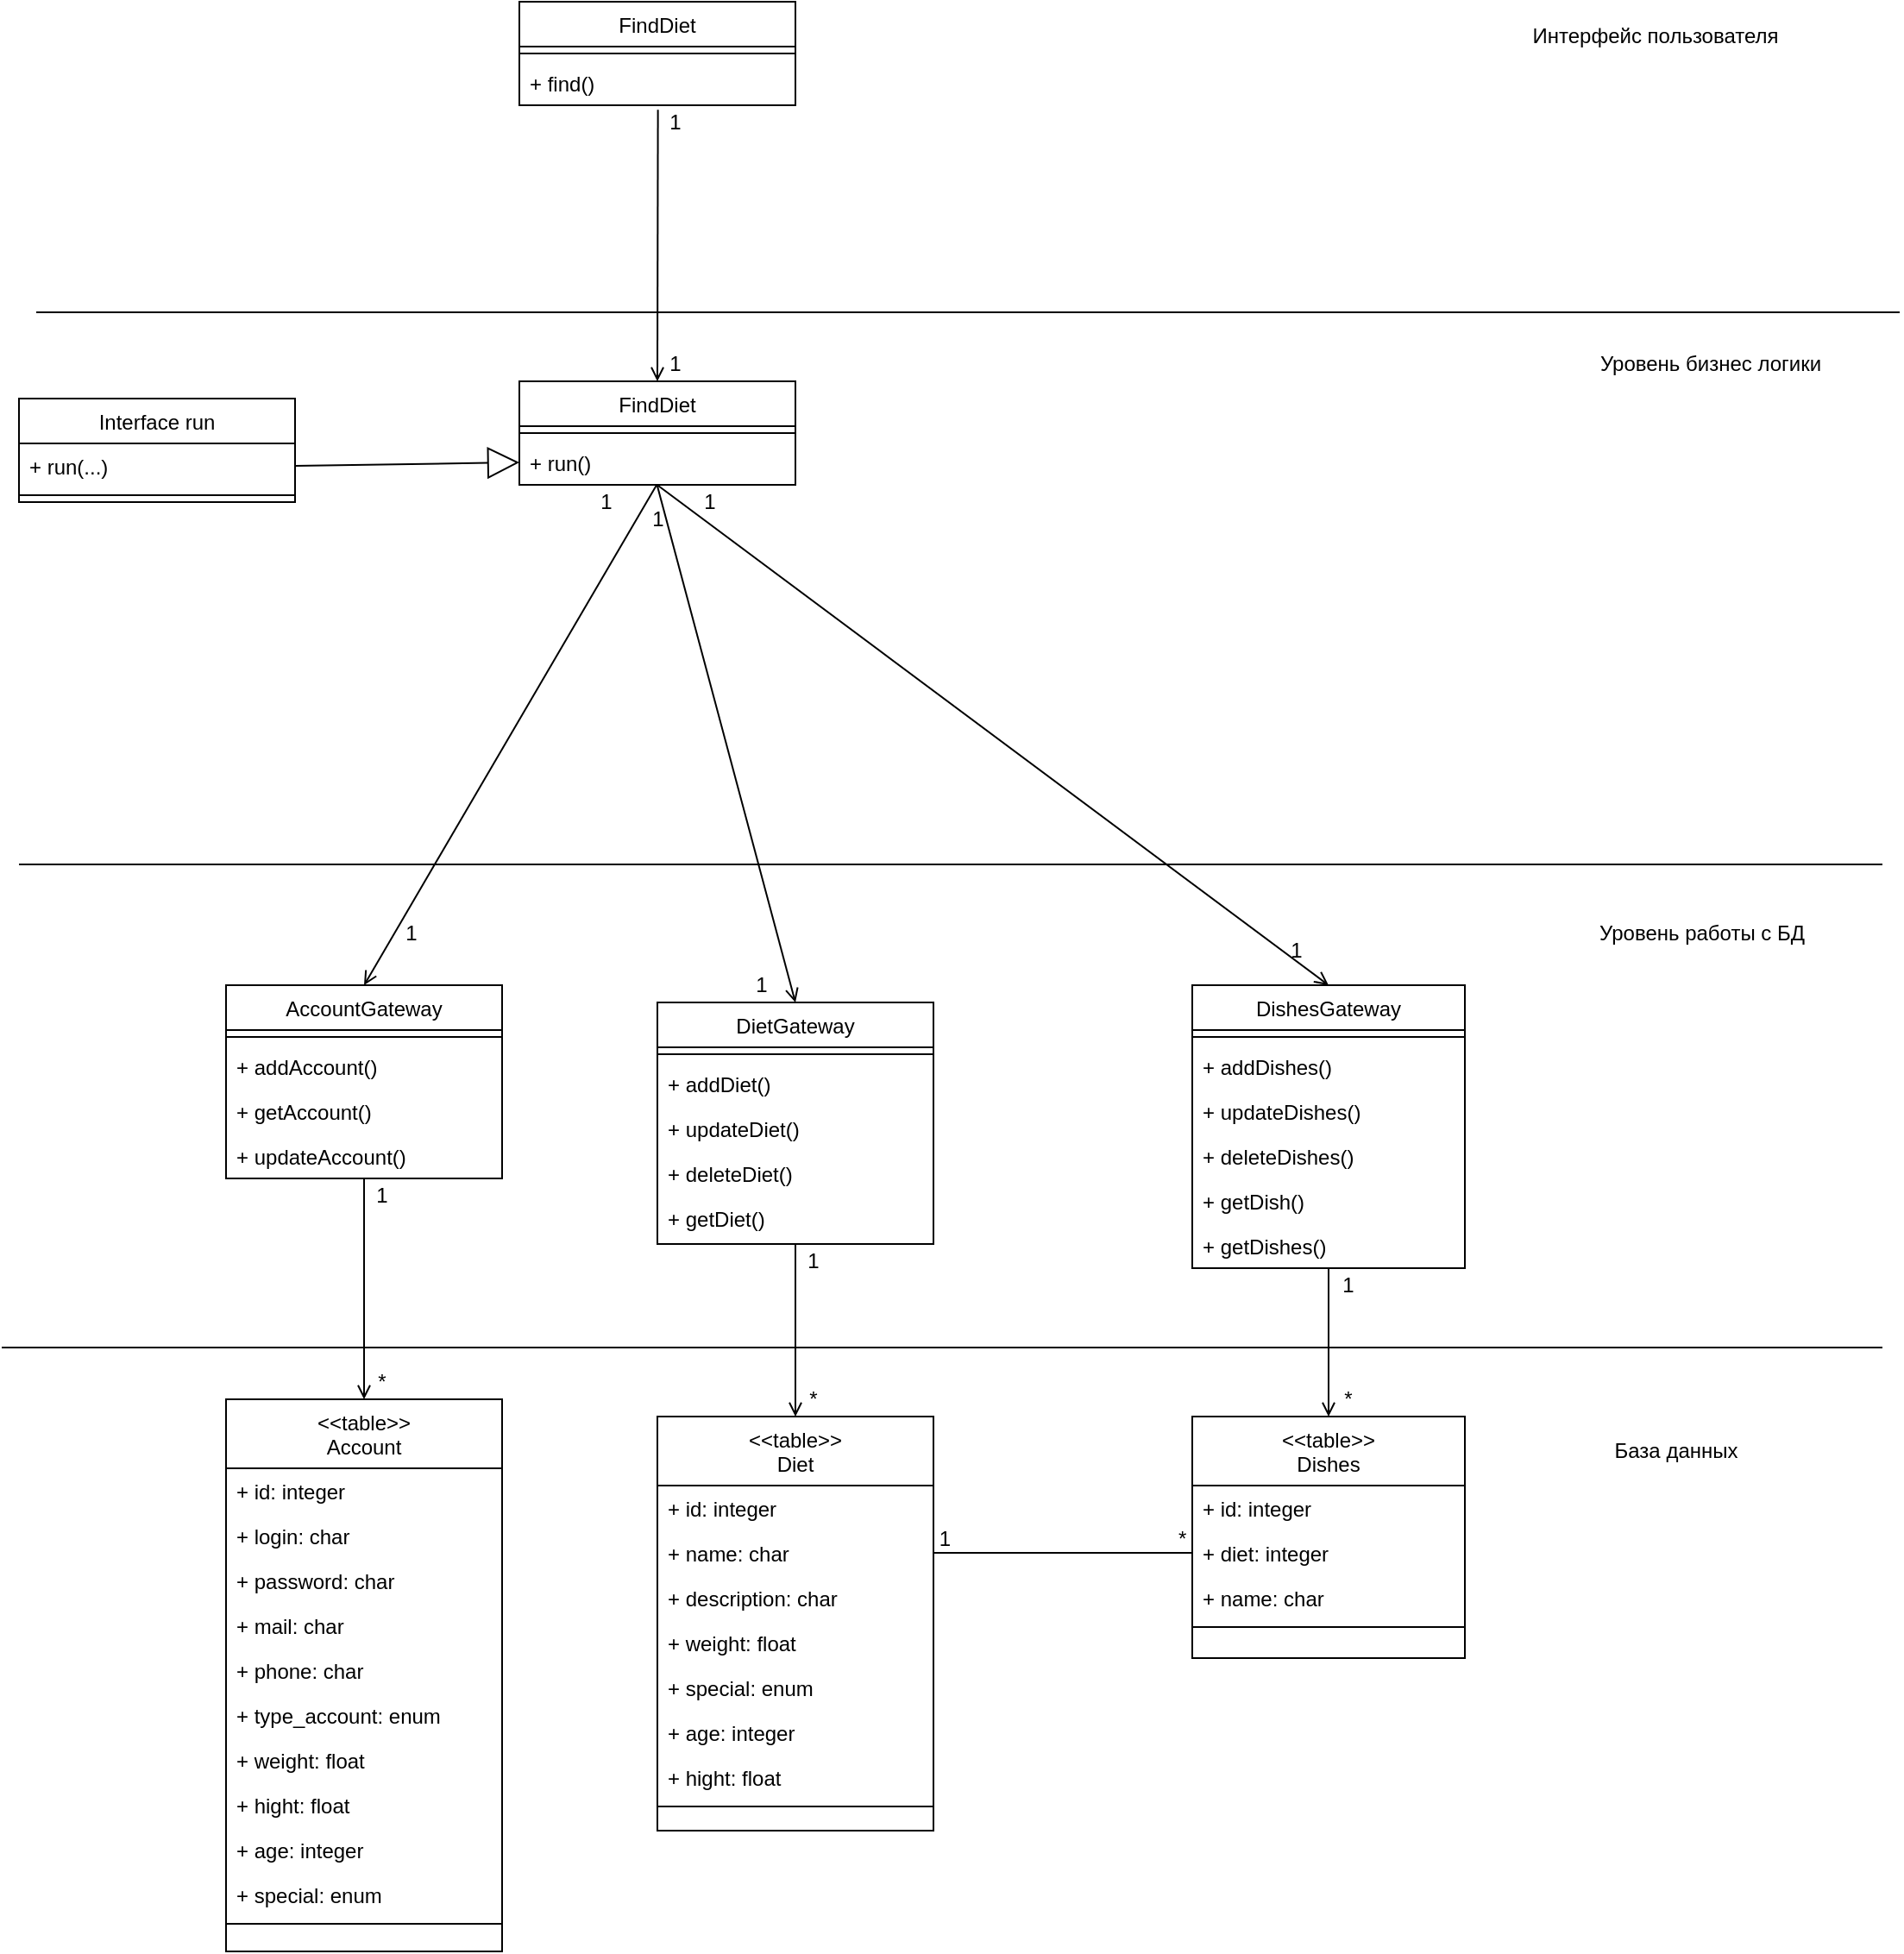 <mxfile version="18.0.6" type="device"><diagram id="C5RBs43oDa-KdzZeNtuy" name="Page-1"><mxGraphModel dx="1497" dy="2080" grid="1" gridSize="10" guides="1" tooltips="1" connect="1" arrows="1" fold="1" page="1" pageScale="1" pageWidth="827" pageHeight="1169" math="0" shadow="0"><root><mxCell id="WIyWlLk6GJQsqaUBKTNV-0"/><mxCell id="WIyWlLk6GJQsqaUBKTNV-1" parent="WIyWlLk6GJQsqaUBKTNV-0"/><mxCell id="l7vsS06HOKbOIKrzlxIh-391" value="DishesGateway" style="swimlane;fontStyle=0;align=center;verticalAlign=top;childLayout=stackLayout;horizontal=1;startSize=26;horizontalStack=0;resizeParent=1;resizeLast=0;collapsible=1;marginBottom=0;rounded=0;shadow=0;strokeWidth=1;" vertex="1" parent="WIyWlLk6GJQsqaUBKTNV-1"><mxGeometry x="1040" y="160" width="158" height="164" as="geometry"><mxRectangle x="130" y="380" width="160" height="26" as="alternateBounds"/></mxGeometry></mxCell><mxCell id="l7vsS06HOKbOIKrzlxIh-392" value="" style="line;html=1;strokeWidth=1;align=left;verticalAlign=middle;spacingTop=-1;spacingLeft=3;spacingRight=3;rotatable=0;labelPosition=right;points=[];portConstraint=eastwest;" vertex="1" parent="l7vsS06HOKbOIKrzlxIh-391"><mxGeometry y="26" width="158" height="8" as="geometry"/></mxCell><mxCell id="l7vsS06HOKbOIKrzlxIh-393" value="+ addDishes()" style="text;align=left;verticalAlign=top;spacingLeft=4;spacingRight=4;overflow=hidden;rotatable=0;points=[[0,0.5],[1,0.5]];portConstraint=eastwest;fontStyle=0" vertex="1" parent="l7vsS06HOKbOIKrzlxIh-391"><mxGeometry y="34" width="158" height="26" as="geometry"/></mxCell><mxCell id="l7vsS06HOKbOIKrzlxIh-394" value="+ updateDishes()" style="text;align=left;verticalAlign=top;spacingLeft=4;spacingRight=4;overflow=hidden;rotatable=0;points=[[0,0.5],[1,0.5]];portConstraint=eastwest;" vertex="1" parent="l7vsS06HOKbOIKrzlxIh-391"><mxGeometry y="60" width="158" height="26" as="geometry"/></mxCell><mxCell id="l7vsS06HOKbOIKrzlxIh-395" value="+ deleteDishes()" style="text;align=left;verticalAlign=top;spacingLeft=4;spacingRight=4;overflow=hidden;rotatable=0;points=[[0,0.5],[1,0.5]];portConstraint=eastwest;" vertex="1" parent="l7vsS06HOKbOIKrzlxIh-391"><mxGeometry y="86" width="158" height="26" as="geometry"/></mxCell><mxCell id="l7vsS06HOKbOIKrzlxIh-396" value="+ getDish()" style="text;align=left;verticalAlign=top;spacingLeft=4;spacingRight=4;overflow=hidden;rotatable=0;points=[[0,0.5],[1,0.5]];portConstraint=eastwest;" vertex="1" parent="l7vsS06HOKbOIKrzlxIh-391"><mxGeometry y="112" width="158" height="26" as="geometry"/></mxCell><mxCell id="l7vsS06HOKbOIKrzlxIh-397" value="+ getDishes()" style="text;align=left;verticalAlign=top;spacingLeft=4;spacingRight=4;overflow=hidden;rotatable=0;points=[[0,0.5],[1,0.5]];portConstraint=eastwest;" vertex="1" parent="l7vsS06HOKbOIKrzlxIh-391"><mxGeometry y="138" width="158" height="26" as="geometry"/></mxCell><mxCell id="l7vsS06HOKbOIKrzlxIh-398" value="DietGateway" style="swimlane;fontStyle=0;align=center;verticalAlign=top;childLayout=stackLayout;horizontal=1;startSize=26;horizontalStack=0;resizeParent=1;resizeLast=0;collapsible=1;marginBottom=0;rounded=0;shadow=0;strokeWidth=1;" vertex="1" parent="WIyWlLk6GJQsqaUBKTNV-1"><mxGeometry x="730" y="170" width="160" height="140" as="geometry"><mxRectangle x="130" y="380" width="160" height="26" as="alternateBounds"/></mxGeometry></mxCell><mxCell id="l7vsS06HOKbOIKrzlxIh-399" value="" style="line;html=1;strokeWidth=1;align=left;verticalAlign=middle;spacingTop=-1;spacingLeft=3;spacingRight=3;rotatable=0;labelPosition=right;points=[];portConstraint=eastwest;" vertex="1" parent="l7vsS06HOKbOIKrzlxIh-398"><mxGeometry y="26" width="160" height="8" as="geometry"/></mxCell><mxCell id="l7vsS06HOKbOIKrzlxIh-400" value="+ addDiet()" style="text;align=left;verticalAlign=top;spacingLeft=4;spacingRight=4;overflow=hidden;rotatable=0;points=[[0,0.5],[1,0.5]];portConstraint=eastwest;fontStyle=0" vertex="1" parent="l7vsS06HOKbOIKrzlxIh-398"><mxGeometry y="34" width="160" height="26" as="geometry"/></mxCell><mxCell id="l7vsS06HOKbOIKrzlxIh-401" value="+ updateDiet()" style="text;align=left;verticalAlign=top;spacingLeft=4;spacingRight=4;overflow=hidden;rotatable=0;points=[[0,0.5],[1,0.5]];portConstraint=eastwest;" vertex="1" parent="l7vsS06HOKbOIKrzlxIh-398"><mxGeometry y="60" width="160" height="26" as="geometry"/></mxCell><mxCell id="l7vsS06HOKbOIKrzlxIh-402" value="+ deleteDiet()" style="text;align=left;verticalAlign=top;spacingLeft=4;spacingRight=4;overflow=hidden;rotatable=0;points=[[0,0.5],[1,0.5]];portConstraint=eastwest;" vertex="1" parent="l7vsS06HOKbOIKrzlxIh-398"><mxGeometry y="86" width="160" height="26" as="geometry"/></mxCell><mxCell id="l7vsS06HOKbOIKrzlxIh-403" value="+ getDiet()" style="text;align=left;verticalAlign=top;spacingLeft=4;spacingRight=4;overflow=hidden;rotatable=0;points=[[0,0.5],[1,0.5]];portConstraint=eastwest;" vertex="1" parent="l7vsS06HOKbOIKrzlxIh-398"><mxGeometry y="112" width="160" height="26" as="geometry"/></mxCell><mxCell id="l7vsS06HOKbOIKrzlxIh-404" value="AccountGateway" style="swimlane;fontStyle=0;align=center;verticalAlign=top;childLayout=stackLayout;horizontal=1;startSize=26;horizontalStack=0;resizeParent=1;resizeLast=0;collapsible=1;marginBottom=0;rounded=0;shadow=0;strokeWidth=1;" vertex="1" parent="WIyWlLk6GJQsqaUBKTNV-1"><mxGeometry x="480" y="160" width="160" height="112" as="geometry"><mxRectangle x="130" y="380" width="160" height="26" as="alternateBounds"/></mxGeometry></mxCell><mxCell id="l7vsS06HOKbOIKrzlxIh-405" value="" style="line;html=1;strokeWidth=1;align=left;verticalAlign=middle;spacingTop=-1;spacingLeft=3;spacingRight=3;rotatable=0;labelPosition=right;points=[];portConstraint=eastwest;" vertex="1" parent="l7vsS06HOKbOIKrzlxIh-404"><mxGeometry y="26" width="160" height="8" as="geometry"/></mxCell><mxCell id="l7vsS06HOKbOIKrzlxIh-406" value="+ addAccount()" style="text;align=left;verticalAlign=top;spacingLeft=4;spacingRight=4;overflow=hidden;rotatable=0;points=[[0,0.5],[1,0.5]];portConstraint=eastwest;fontStyle=0" vertex="1" parent="l7vsS06HOKbOIKrzlxIh-404"><mxGeometry y="34" width="160" height="26" as="geometry"/></mxCell><mxCell id="l7vsS06HOKbOIKrzlxIh-407" value="+ getAccount()" style="text;align=left;verticalAlign=top;spacingLeft=4;spacingRight=4;overflow=hidden;rotatable=0;points=[[0,0.5],[1,0.5]];portConstraint=eastwest;" vertex="1" parent="l7vsS06HOKbOIKrzlxIh-404"><mxGeometry y="60" width="160" height="26" as="geometry"/></mxCell><mxCell id="l7vsS06HOKbOIKrzlxIh-408" value="+ updateAccount()" style="text;align=left;verticalAlign=top;spacingLeft=4;spacingRight=4;overflow=hidden;rotatable=0;points=[[0,0.5],[1,0.5]];portConstraint=eastwest;" vertex="1" parent="l7vsS06HOKbOIKrzlxIh-404"><mxGeometry y="86" width="160" height="26" as="geometry"/></mxCell><mxCell id="l7vsS06HOKbOIKrzlxIh-409" value="&lt;&lt;table&gt;&gt;&#10;Dishes" style="swimlane;fontStyle=0;align=center;verticalAlign=top;childLayout=stackLayout;horizontal=1;startSize=40;horizontalStack=0;resizeParent=1;resizeLast=0;collapsible=1;marginBottom=0;rounded=0;shadow=0;strokeWidth=1;" vertex="1" parent="WIyWlLk6GJQsqaUBKTNV-1"><mxGeometry x="1040" y="410" width="158" height="140" as="geometry"><mxRectangle x="130" y="380" width="160" height="26" as="alternateBounds"/></mxGeometry></mxCell><mxCell id="l7vsS06HOKbOIKrzlxIh-410" value="+ id: integer" style="text;align=left;verticalAlign=top;spacingLeft=4;spacingRight=4;overflow=hidden;rotatable=0;points=[[0,0.5],[1,0.5]];portConstraint=eastwest;" vertex="1" parent="l7vsS06HOKbOIKrzlxIh-409"><mxGeometry y="40" width="158" height="26" as="geometry"/></mxCell><mxCell id="l7vsS06HOKbOIKrzlxIh-411" value="+ diet: integer" style="text;align=left;verticalAlign=top;spacingLeft=4;spacingRight=4;overflow=hidden;rotatable=0;points=[[0,0.5],[1,0.5]];portConstraint=eastwest;" vertex="1" parent="l7vsS06HOKbOIKrzlxIh-409"><mxGeometry y="66" width="158" height="26" as="geometry"/></mxCell><mxCell id="l7vsS06HOKbOIKrzlxIh-412" value="+ name: char" style="text;align=left;verticalAlign=top;spacingLeft=4;spacingRight=4;overflow=hidden;rotatable=0;points=[[0,0.5],[1,0.5]];portConstraint=eastwest;" vertex="1" parent="l7vsS06HOKbOIKrzlxIh-409"><mxGeometry y="92" width="158" height="26" as="geometry"/></mxCell><mxCell id="l7vsS06HOKbOIKrzlxIh-413" value="" style="line;html=1;strokeWidth=1;align=left;verticalAlign=middle;spacingTop=-1;spacingLeft=3;spacingRight=3;rotatable=0;labelPosition=right;points=[];portConstraint=eastwest;" vertex="1" parent="l7vsS06HOKbOIKrzlxIh-409"><mxGeometry y="118" width="158" height="8" as="geometry"/></mxCell><mxCell id="l7vsS06HOKbOIKrzlxIh-414" value="&lt;&lt;table&gt;&gt;&#10;Diet" style="swimlane;fontStyle=0;align=center;verticalAlign=top;childLayout=stackLayout;horizontal=1;startSize=40;horizontalStack=0;resizeParent=1;resizeLast=0;collapsible=1;marginBottom=0;rounded=0;shadow=0;strokeWidth=1;" vertex="1" parent="WIyWlLk6GJQsqaUBKTNV-1"><mxGeometry x="730" y="410" width="160" height="240" as="geometry"><mxRectangle x="130" y="380" width="160" height="26" as="alternateBounds"/></mxGeometry></mxCell><mxCell id="l7vsS06HOKbOIKrzlxIh-415" value="+ id: integer" style="text;align=left;verticalAlign=top;spacingLeft=4;spacingRight=4;overflow=hidden;rotatable=0;points=[[0,0.5],[1,0.5]];portConstraint=eastwest;" vertex="1" parent="l7vsS06HOKbOIKrzlxIh-414"><mxGeometry y="40" width="160" height="26" as="geometry"/></mxCell><mxCell id="l7vsS06HOKbOIKrzlxIh-416" value="+ name: char" style="text;align=left;verticalAlign=top;spacingLeft=4;spacingRight=4;overflow=hidden;rotatable=0;points=[[0,0.5],[1,0.5]];portConstraint=eastwest;" vertex="1" parent="l7vsS06HOKbOIKrzlxIh-414"><mxGeometry y="66" width="160" height="26" as="geometry"/></mxCell><mxCell id="l7vsS06HOKbOIKrzlxIh-417" value="+ description: char" style="text;align=left;verticalAlign=top;spacingLeft=4;spacingRight=4;overflow=hidden;rotatable=0;points=[[0,0.5],[1,0.5]];portConstraint=eastwest;" vertex="1" parent="l7vsS06HOKbOIKrzlxIh-414"><mxGeometry y="92" width="160" height="26" as="geometry"/></mxCell><mxCell id="l7vsS06HOKbOIKrzlxIh-418" value="+ weight: float" style="text;align=left;verticalAlign=top;spacingLeft=4;spacingRight=4;overflow=hidden;rotatable=0;points=[[0,0.5],[1,0.5]];portConstraint=eastwest;" vertex="1" parent="l7vsS06HOKbOIKrzlxIh-414"><mxGeometry y="118" width="160" height="26" as="geometry"/></mxCell><mxCell id="l7vsS06HOKbOIKrzlxIh-419" value="+ special: enum" style="text;align=left;verticalAlign=top;spacingLeft=4;spacingRight=4;overflow=hidden;rotatable=0;points=[[0,0.5],[1,0.5]];portConstraint=eastwest;" vertex="1" parent="l7vsS06HOKbOIKrzlxIh-414"><mxGeometry y="144" width="160" height="26" as="geometry"/></mxCell><mxCell id="l7vsS06HOKbOIKrzlxIh-420" value="+ age: integer" style="text;align=left;verticalAlign=top;spacingLeft=4;spacingRight=4;overflow=hidden;rotatable=0;points=[[0,0.5],[1,0.5]];portConstraint=eastwest;" vertex="1" parent="l7vsS06HOKbOIKrzlxIh-414"><mxGeometry y="170" width="160" height="26" as="geometry"/></mxCell><mxCell id="l7vsS06HOKbOIKrzlxIh-421" value="+ hight: float" style="text;align=left;verticalAlign=top;spacingLeft=4;spacingRight=4;overflow=hidden;rotatable=0;points=[[0,0.5],[1,0.5]];portConstraint=eastwest;" vertex="1" parent="l7vsS06HOKbOIKrzlxIh-414"><mxGeometry y="196" width="160" height="26" as="geometry"/></mxCell><mxCell id="l7vsS06HOKbOIKrzlxIh-422" value="" style="line;html=1;strokeWidth=1;align=left;verticalAlign=middle;spacingTop=-1;spacingLeft=3;spacingRight=3;rotatable=0;labelPosition=right;points=[];portConstraint=eastwest;" vertex="1" parent="l7vsS06HOKbOIKrzlxIh-414"><mxGeometry y="222" width="160" height="8" as="geometry"/></mxCell><mxCell id="l7vsS06HOKbOIKrzlxIh-423" value="&lt;&lt;table&gt;&gt;&#10;Account" style="swimlane;fontStyle=0;align=center;verticalAlign=top;childLayout=stackLayout;horizontal=1;startSize=40;horizontalStack=0;resizeParent=1;resizeLast=0;collapsible=1;marginBottom=0;rounded=0;shadow=0;strokeWidth=1;" vertex="1" parent="WIyWlLk6GJQsqaUBKTNV-1"><mxGeometry x="480" y="400" width="160" height="320" as="geometry"><mxRectangle x="130" y="380" width="160" height="26" as="alternateBounds"/></mxGeometry></mxCell><mxCell id="l7vsS06HOKbOIKrzlxIh-424" value="+ id: integer" style="text;align=left;verticalAlign=top;spacingLeft=4;spacingRight=4;overflow=hidden;rotatable=0;points=[[0,0.5],[1,0.5]];portConstraint=eastwest;" vertex="1" parent="l7vsS06HOKbOIKrzlxIh-423"><mxGeometry y="40" width="160" height="26" as="geometry"/></mxCell><mxCell id="l7vsS06HOKbOIKrzlxIh-425" value="+ login: char" style="text;align=left;verticalAlign=top;spacingLeft=4;spacingRight=4;overflow=hidden;rotatable=0;points=[[0,0.5],[1,0.5]];portConstraint=eastwest;" vertex="1" parent="l7vsS06HOKbOIKrzlxIh-423"><mxGeometry y="66" width="160" height="26" as="geometry"/></mxCell><mxCell id="l7vsS06HOKbOIKrzlxIh-426" value="+ password: char" style="text;align=left;verticalAlign=top;spacingLeft=4;spacingRight=4;overflow=hidden;rotatable=0;points=[[0,0.5],[1,0.5]];portConstraint=eastwest;" vertex="1" parent="l7vsS06HOKbOIKrzlxIh-423"><mxGeometry y="92" width="160" height="26" as="geometry"/></mxCell><mxCell id="l7vsS06HOKbOIKrzlxIh-427" value="+ mail: char" style="text;align=left;verticalAlign=top;spacingLeft=4;spacingRight=4;overflow=hidden;rotatable=0;points=[[0,0.5],[1,0.5]];portConstraint=eastwest;" vertex="1" parent="l7vsS06HOKbOIKrzlxIh-423"><mxGeometry y="118" width="160" height="26" as="geometry"/></mxCell><mxCell id="l7vsS06HOKbOIKrzlxIh-428" value="+ phone: char" style="text;align=left;verticalAlign=top;spacingLeft=4;spacingRight=4;overflow=hidden;rotatable=0;points=[[0,0.5],[1,0.5]];portConstraint=eastwest;" vertex="1" parent="l7vsS06HOKbOIKrzlxIh-423"><mxGeometry y="144" width="160" height="26" as="geometry"/></mxCell><mxCell id="l7vsS06HOKbOIKrzlxIh-429" value="+ type_account: enum" style="text;align=left;verticalAlign=top;spacingLeft=4;spacingRight=4;overflow=hidden;rotatable=0;points=[[0,0.5],[1,0.5]];portConstraint=eastwest;" vertex="1" parent="l7vsS06HOKbOIKrzlxIh-423"><mxGeometry y="170" width="160" height="26" as="geometry"/></mxCell><mxCell id="l7vsS06HOKbOIKrzlxIh-430" value="+ weight: float" style="text;align=left;verticalAlign=top;spacingLeft=4;spacingRight=4;overflow=hidden;rotatable=0;points=[[0,0.5],[1,0.5]];portConstraint=eastwest;" vertex="1" parent="l7vsS06HOKbOIKrzlxIh-423"><mxGeometry y="196" width="160" height="26" as="geometry"/></mxCell><mxCell id="l7vsS06HOKbOIKrzlxIh-431" value="+ hight: float" style="text;align=left;verticalAlign=top;spacingLeft=4;spacingRight=4;overflow=hidden;rotatable=0;points=[[0,0.5],[1,0.5]];portConstraint=eastwest;" vertex="1" parent="l7vsS06HOKbOIKrzlxIh-423"><mxGeometry y="222" width="160" height="26" as="geometry"/></mxCell><mxCell id="l7vsS06HOKbOIKrzlxIh-432" value="+ age: integer" style="text;align=left;verticalAlign=top;spacingLeft=4;spacingRight=4;overflow=hidden;rotatable=0;points=[[0,0.5],[1,0.5]];portConstraint=eastwest;" vertex="1" parent="l7vsS06HOKbOIKrzlxIh-423"><mxGeometry y="248" width="160" height="26" as="geometry"/></mxCell><mxCell id="l7vsS06HOKbOIKrzlxIh-433" value="+ special: enum" style="text;align=left;verticalAlign=top;spacingLeft=4;spacingRight=4;overflow=hidden;rotatable=0;points=[[0,0.5],[1,0.5]];portConstraint=eastwest;" vertex="1" parent="l7vsS06HOKbOIKrzlxIh-423"><mxGeometry y="274" width="160" height="26" as="geometry"/></mxCell><mxCell id="l7vsS06HOKbOIKrzlxIh-434" value="" style="line;html=1;strokeWidth=1;align=left;verticalAlign=middle;spacingTop=-1;spacingLeft=3;spacingRight=3;rotatable=0;labelPosition=right;points=[];portConstraint=eastwest;" vertex="1" parent="l7vsS06HOKbOIKrzlxIh-423"><mxGeometry y="300" width="160" height="8" as="geometry"/></mxCell><mxCell id="l7vsS06HOKbOIKrzlxIh-501" value="FindDiet" style="swimlane;fontStyle=0;align=center;verticalAlign=top;childLayout=stackLayout;horizontal=1;startSize=26;horizontalStack=0;resizeParent=1;resizeLast=0;collapsible=1;marginBottom=0;rounded=0;shadow=0;strokeWidth=1;" vertex="1" parent="WIyWlLk6GJQsqaUBKTNV-1"><mxGeometry x="650" y="-410" width="160" height="60" as="geometry"><mxRectangle x="130" y="380" width="160" height="26" as="alternateBounds"/></mxGeometry></mxCell><mxCell id="l7vsS06HOKbOIKrzlxIh-508" value="" style="line;html=1;strokeWidth=1;align=left;verticalAlign=middle;spacingTop=-1;spacingLeft=3;spacingRight=3;rotatable=0;labelPosition=right;points=[];portConstraint=eastwest;" vertex="1" parent="l7vsS06HOKbOIKrzlxIh-501"><mxGeometry y="26" width="160" height="8" as="geometry"/></mxCell><mxCell id="l7vsS06HOKbOIKrzlxIh-509" value="+ find()" style="text;align=left;verticalAlign=top;spacingLeft=4;spacingRight=4;overflow=hidden;rotatable=0;points=[[0,0.5],[1,0.5]];portConstraint=eastwest;" vertex="1" parent="l7vsS06HOKbOIKrzlxIh-501"><mxGeometry y="34" width="160" height="26" as="geometry"/></mxCell><mxCell id="l7vsS06HOKbOIKrzlxIh-515" value="Interface run" style="swimlane;fontStyle=0;align=center;verticalAlign=top;childLayout=stackLayout;horizontal=1;startSize=26;horizontalStack=0;resizeParent=1;resizeLast=0;collapsible=1;marginBottom=0;rounded=0;shadow=0;strokeWidth=1;" vertex="1" parent="WIyWlLk6GJQsqaUBKTNV-1"><mxGeometry x="360" y="-180" width="160" height="60" as="geometry"><mxRectangle x="130" y="380" width="160" height="26" as="alternateBounds"/></mxGeometry></mxCell><mxCell id="l7vsS06HOKbOIKrzlxIh-516" value="+ run(...)" style="text;align=left;verticalAlign=top;spacingLeft=4;spacingRight=4;overflow=hidden;rotatable=0;points=[[0,0.5],[1,0.5]];portConstraint=eastwest;fontStyle=0" vertex="1" parent="l7vsS06HOKbOIKrzlxIh-515"><mxGeometry y="26" width="160" height="26" as="geometry"/></mxCell><mxCell id="l7vsS06HOKbOIKrzlxIh-517" value="" style="line;html=1;strokeWidth=1;align=left;verticalAlign=middle;spacingTop=-1;spacingLeft=3;spacingRight=3;rotatable=0;labelPosition=right;points=[];portConstraint=eastwest;" vertex="1" parent="l7vsS06HOKbOIKrzlxIh-515"><mxGeometry y="52" width="160" height="8" as="geometry"/></mxCell><mxCell id="l7vsS06HOKbOIKrzlxIh-527" value="" style="endArrow=open;html=1;rounded=0;align=center;verticalAlign=top;endFill=0;labelBackgroundColor=none;endSize=6;exitX=0.5;exitY=1;exitDx=0;exitDy=0;" edge="1" parent="WIyWlLk6GJQsqaUBKTNV-1" source="l7vsS06HOKbOIKrzlxIh-391" target="l7vsS06HOKbOIKrzlxIh-409"><mxGeometry relative="1" as="geometry"><mxPoint x="2302" y="349" as="targetPoint"/><mxPoint x="2262" y="349" as="sourcePoint"/></mxGeometry></mxCell><mxCell id="l7vsS06HOKbOIKrzlxIh-528" value="" style="endArrow=open;html=1;rounded=0;align=center;verticalAlign=top;endFill=0;labelBackgroundColor=none;endSize=6;exitX=0.5;exitY=1;exitDx=0;exitDy=0;" edge="1" parent="WIyWlLk6GJQsqaUBKTNV-1" source="l7vsS06HOKbOIKrzlxIh-398" target="l7vsS06HOKbOIKrzlxIh-414"><mxGeometry relative="1" as="geometry"><mxPoint x="430" y="359" as="targetPoint"/><mxPoint x="390" y="359" as="sourcePoint"/></mxGeometry></mxCell><mxCell id="l7vsS06HOKbOIKrzlxIh-529" value="" style="endArrow=open;html=1;rounded=0;align=center;verticalAlign=top;endFill=0;labelBackgroundColor=none;endSize=6;exitX=0.5;exitY=1;exitDx=0;exitDy=0;entryX=0.5;entryY=0;entryDx=0;entryDy=0;" edge="1" parent="WIyWlLk6GJQsqaUBKTNV-1" source="l7vsS06HOKbOIKrzlxIh-404" target="l7vsS06HOKbOIKrzlxIh-423"><mxGeometry relative="1" as="geometry"><mxPoint x="-50" y="359" as="targetPoint"/><mxPoint x="-90" y="359" as="sourcePoint"/></mxGeometry></mxCell><mxCell id="l7vsS06HOKbOIKrzlxIh-538" value="" style="endArrow=none;html=1;rounded=0;align=center;verticalAlign=top;endFill=0;labelBackgroundColor=none;entryX=1;entryY=0.5;entryDx=0;entryDy=0;" edge="1" parent="WIyWlLk6GJQsqaUBKTNV-1" target="l7vsS06HOKbOIKrzlxIh-416"><mxGeometry relative="1" as="geometry"><mxPoint x="1040" y="489" as="sourcePoint"/><mxPoint x="709" y="975" as="targetPoint"/></mxGeometry></mxCell><mxCell id="l7vsS06HOKbOIKrzlxIh-539" value="*" style="resizable=0;html=1;align=left;verticalAlign=bottom;labelBackgroundColor=none;" connectable="0" vertex="1" parent="l7vsS06HOKbOIKrzlxIh-538"><mxGeometry x="-1" relative="1" as="geometry"><mxPoint x="-10" as="offset"/></mxGeometry></mxCell><mxCell id="l7vsS06HOKbOIKrzlxIh-540" value="1" style="resizable=0;html=1;align=right;verticalAlign=bottom;labelBackgroundColor=none;" connectable="0" vertex="1" parent="l7vsS06HOKbOIKrzlxIh-538"><mxGeometry x="1" relative="1" as="geometry"><mxPoint x="10" as="offset"/></mxGeometry></mxCell><mxCell id="l7vsS06HOKbOIKrzlxIh-541" value="1" style="text;html=1;align=center;verticalAlign=middle;resizable=0;points=[];autosize=1;strokeColor=none;fillColor=none;" vertex="1" parent="WIyWlLk6GJQsqaUBKTNV-1"><mxGeometry x="1120" y="324" width="20" height="20" as="geometry"/></mxCell><mxCell id="l7vsS06HOKbOIKrzlxIh-542" value="1" style="text;html=1;align=center;verticalAlign=middle;resizable=0;points=[];autosize=1;strokeColor=none;fillColor=none;" vertex="1" parent="WIyWlLk6GJQsqaUBKTNV-1"><mxGeometry x="560" y="272" width="20" height="20" as="geometry"/></mxCell><mxCell id="l7vsS06HOKbOIKrzlxIh-543" value="1" style="text;html=1;align=center;verticalAlign=middle;resizable=0;points=[];autosize=1;strokeColor=none;fillColor=none;" vertex="1" parent="WIyWlLk6GJQsqaUBKTNV-1"><mxGeometry x="810" y="310" width="20" height="20" as="geometry"/></mxCell><mxCell id="l7vsS06HOKbOIKrzlxIh-545" value="*" style="text;html=1;align=center;verticalAlign=middle;resizable=0;points=[];autosize=1;strokeColor=none;fillColor=none;" vertex="1" parent="WIyWlLk6GJQsqaUBKTNV-1"><mxGeometry x="1120" y="390" width="20" height="20" as="geometry"/></mxCell><mxCell id="l7vsS06HOKbOIKrzlxIh-546" value="*" style="text;html=1;align=center;verticalAlign=middle;resizable=0;points=[];autosize=1;strokeColor=none;fillColor=none;" vertex="1" parent="WIyWlLk6GJQsqaUBKTNV-1"><mxGeometry x="810" y="390" width="20" height="20" as="geometry"/></mxCell><mxCell id="l7vsS06HOKbOIKrzlxIh-548" value="*" style="text;html=1;align=center;verticalAlign=middle;resizable=0;points=[];autosize=1;strokeColor=none;fillColor=none;" vertex="1" parent="WIyWlLk6GJQsqaUBKTNV-1"><mxGeometry x="560" y="380" width="20" height="20" as="geometry"/></mxCell><mxCell id="l7vsS06HOKbOIKrzlxIh-639" value="" style="endArrow=none;html=1;rounded=0;" edge="1" parent="WIyWlLk6GJQsqaUBKTNV-1"><mxGeometry width="50" height="50" relative="1" as="geometry"><mxPoint x="350" y="370" as="sourcePoint"/><mxPoint x="1440" y="370" as="targetPoint"/></mxGeometry></mxCell><mxCell id="l7vsS06HOKbOIKrzlxIh-640" value="" style="endArrow=none;html=1;rounded=0;" edge="1" parent="WIyWlLk6GJQsqaUBKTNV-1"><mxGeometry width="50" height="50" relative="1" as="geometry"><mxPoint x="360" y="90" as="sourcePoint"/><mxPoint x="1440" y="90" as="targetPoint"/></mxGeometry></mxCell><mxCell id="l7vsS06HOKbOIKrzlxIh-641" value="" style="endArrow=none;html=1;rounded=0;" edge="1" parent="WIyWlLk6GJQsqaUBKTNV-1"><mxGeometry width="50" height="50" relative="1" as="geometry"><mxPoint x="370" y="-230" as="sourcePoint"/><mxPoint x="1450" y="-230" as="targetPoint"/></mxGeometry></mxCell><mxCell id="l7vsS06HOKbOIKrzlxIh-648" value="" style="endArrow=open;html=1;rounded=0;align=center;verticalAlign=top;endFill=0;labelBackgroundColor=none;endSize=6;exitX=0.502;exitY=1.101;exitDx=0;exitDy=0;exitPerimeter=0;" edge="1" parent="WIyWlLk6GJQsqaUBKTNV-1" source="l7vsS06HOKbOIKrzlxIh-509"><mxGeometry relative="1" as="geometry"><mxPoint x="730" y="-190" as="targetPoint"/><mxPoint x="740" y="-350" as="sourcePoint"/></mxGeometry></mxCell><mxCell id="l7vsS06HOKbOIKrzlxIh-669" value="" style="endArrow=open;html=1;rounded=0;align=center;verticalAlign=top;endFill=0;labelBackgroundColor=none;endSize=6;exitX=0.498;exitY=0.994;exitDx=0;exitDy=0;entryX=0.5;entryY=0;entryDx=0;entryDy=0;exitPerimeter=0;" edge="1" parent="WIyWlLk6GJQsqaUBKTNV-1" target="l7vsS06HOKbOIKrzlxIh-404" source="l7vsS06HOKbOIKrzlxIh-790"><mxGeometry relative="1" as="geometry"><mxPoint x="-311.53" y="102" as="targetPoint"/><mxPoint x="-311.53" y="-26" as="sourcePoint"/></mxGeometry></mxCell><mxCell id="l7vsS06HOKbOIKrzlxIh-674" value="" style="endArrow=open;html=1;rounded=0;align=center;verticalAlign=top;endFill=0;labelBackgroundColor=none;endSize=6;exitX=0.499;exitY=1.007;exitDx=0;exitDy=0;entryX=0.5;entryY=0;entryDx=0;entryDy=0;exitPerimeter=0;" edge="1" parent="WIyWlLk6GJQsqaUBKTNV-1" source="l7vsS06HOKbOIKrzlxIh-790" target="l7vsS06HOKbOIKrzlxIh-398"><mxGeometry relative="1" as="geometry"><mxPoint x="1290" y="364" as="targetPoint"/><mxPoint x="730" y="26.0" as="sourcePoint"/></mxGeometry></mxCell><mxCell id="l7vsS06HOKbOIKrzlxIh-678" value="" style="endArrow=open;html=1;rounded=0;align=center;verticalAlign=top;endFill=0;labelBackgroundColor=none;endSize=6;exitX=0.501;exitY=1.011;exitDx=0;exitDy=0;exitPerimeter=0;entryX=0.5;entryY=0;entryDx=0;entryDy=0;" edge="1" parent="WIyWlLk6GJQsqaUBKTNV-1" source="l7vsS06HOKbOIKrzlxIh-790" target="l7vsS06HOKbOIKrzlxIh-391"><mxGeometry relative="1" as="geometry"><mxPoint x="830" y="190" as="targetPoint"/><mxPoint x="1077.92" y="-87.688" as="sourcePoint"/></mxGeometry></mxCell><mxCell id="l7vsS06HOKbOIKrzlxIh-702" value="1" style="text;html=1;align=center;verticalAlign=middle;resizable=0;points=[];autosize=1;strokeColor=none;fillColor=none;" vertex="1" parent="WIyWlLk6GJQsqaUBKTNV-1"><mxGeometry x="750" y="-130" width="20" height="20" as="geometry"/></mxCell><mxCell id="l7vsS06HOKbOIKrzlxIh-719" value="1" style="text;html=1;align=center;verticalAlign=middle;resizable=0;points=[];autosize=1;strokeColor=none;fillColor=none;" vertex="1" parent="WIyWlLk6GJQsqaUBKTNV-1"><mxGeometry x="577" y="120" width="20" height="20" as="geometry"/></mxCell><mxCell id="l7vsS06HOKbOIKrzlxIh-722" value="1" style="text;html=1;align=center;verticalAlign=middle;resizable=0;points=[];autosize=1;strokeColor=none;fillColor=none;" vertex="1" parent="WIyWlLk6GJQsqaUBKTNV-1"><mxGeometry x="780" y="150" width="20" height="20" as="geometry"/></mxCell><mxCell id="l7vsS06HOKbOIKrzlxIh-737" value="1" style="text;html=1;align=center;verticalAlign=middle;resizable=0;points=[];autosize=1;strokeColor=none;fillColor=none;" vertex="1" parent="WIyWlLk6GJQsqaUBKTNV-1"><mxGeometry x="1090" y="130" width="20" height="20" as="geometry"/></mxCell><mxCell id="l7vsS06HOKbOIKrzlxIh-743" value="" style="endArrow=block;endSize=16;endFill=0;html=1;rounded=0;exitX=1;exitY=0.5;exitDx=0;exitDy=0;entryX=0;entryY=0.5;entryDx=0;entryDy=0;" edge="1" parent="WIyWlLk6GJQsqaUBKTNV-1" source="l7vsS06HOKbOIKrzlxIh-516" target="l7vsS06HOKbOIKrzlxIh-790"><mxGeometry width="160" relative="1" as="geometry"><mxPoint x="170" y="-1150" as="sourcePoint"/><mxPoint x="371.66" y="-190" as="targetPoint"/></mxGeometry></mxCell><mxCell id="l7vsS06HOKbOIKrzlxIh-752" value="Интерфейс пользователя" style="text;html=1;align=center;verticalAlign=middle;resizable=0;points=[];autosize=1;strokeColor=none;fillColor=none;" vertex="1" parent="WIyWlLk6GJQsqaUBKTNV-1"><mxGeometry x="1228" y="-400" width="160" height="20" as="geometry"/></mxCell><mxCell id="l7vsS06HOKbOIKrzlxIh-753" value="Уровень бизнес логики" style="text;html=1;align=center;verticalAlign=middle;resizable=0;points=[];autosize=1;strokeColor=none;fillColor=none;" vertex="1" parent="WIyWlLk6GJQsqaUBKTNV-1"><mxGeometry x="1270" y="-210" width="140" height="20" as="geometry"/></mxCell><mxCell id="l7vsS06HOKbOIKrzlxIh-754" value="База данных" style="text;html=1;align=center;verticalAlign=middle;resizable=0;points=[];autosize=1;strokeColor=none;fillColor=none;" vertex="1" parent="WIyWlLk6GJQsqaUBKTNV-1"><mxGeometry x="1275" y="420" width="90" height="20" as="geometry"/></mxCell><mxCell id="l7vsS06HOKbOIKrzlxIh-755" value="Уровень работы с БД" style="text;html=1;align=center;verticalAlign=middle;resizable=0;points=[];autosize=1;strokeColor=none;fillColor=none;" vertex="1" parent="WIyWlLk6GJQsqaUBKTNV-1"><mxGeometry x="1270" y="120" width="130" height="20" as="geometry"/></mxCell><mxCell id="l7vsS06HOKbOIKrzlxIh-782" value="FindDiet" style="swimlane;fontStyle=0;align=center;verticalAlign=top;childLayout=stackLayout;horizontal=1;startSize=26;horizontalStack=0;resizeParent=1;resizeLast=0;collapsible=1;marginBottom=0;rounded=0;shadow=0;strokeWidth=1;" vertex="1" parent="WIyWlLk6GJQsqaUBKTNV-1"><mxGeometry x="650" y="-190" width="160" height="60" as="geometry"><mxRectangle x="130" y="380" width="160" height="26" as="alternateBounds"/></mxGeometry></mxCell><mxCell id="l7vsS06HOKbOIKrzlxIh-789" value="" style="line;html=1;strokeWidth=1;align=left;verticalAlign=middle;spacingTop=-1;spacingLeft=3;spacingRight=3;rotatable=0;labelPosition=right;points=[];portConstraint=eastwest;" vertex="1" parent="l7vsS06HOKbOIKrzlxIh-782"><mxGeometry y="26" width="160" height="8" as="geometry"/></mxCell><mxCell id="l7vsS06HOKbOIKrzlxIh-790" value="+ run()" style="text;align=left;verticalAlign=top;spacingLeft=4;spacingRight=4;overflow=hidden;rotatable=0;points=[[0,0.5],[1,0.5]];portConstraint=eastwest;" vertex="1" parent="l7vsS06HOKbOIKrzlxIh-782"><mxGeometry y="34" width="160" height="26" as="geometry"/></mxCell><mxCell id="l7vsS06HOKbOIKrzlxIh-792" value="1" style="text;html=1;align=center;verticalAlign=middle;resizable=0;points=[];autosize=1;strokeColor=none;fillColor=none;" vertex="1" parent="WIyWlLk6GJQsqaUBKTNV-1"><mxGeometry x="690" y="-130" width="20" height="20" as="geometry"/></mxCell><mxCell id="l7vsS06HOKbOIKrzlxIh-793" value="1" style="text;html=1;align=center;verticalAlign=middle;resizable=0;points=[];autosize=1;strokeColor=none;fillColor=none;" vertex="1" parent="WIyWlLk6GJQsqaUBKTNV-1"><mxGeometry x="720" y="-120" width="20" height="20" as="geometry"/></mxCell><mxCell id="l7vsS06HOKbOIKrzlxIh-794" value="1" style="text;html=1;align=center;verticalAlign=middle;resizable=0;points=[];autosize=1;strokeColor=none;fillColor=none;" vertex="1" parent="WIyWlLk6GJQsqaUBKTNV-1"><mxGeometry x="730" y="-350" width="20" height="20" as="geometry"/></mxCell><mxCell id="l7vsS06HOKbOIKrzlxIh-795" value="1" style="text;html=1;align=center;verticalAlign=middle;resizable=0;points=[];autosize=1;strokeColor=none;fillColor=none;" vertex="1" parent="WIyWlLk6GJQsqaUBKTNV-1"><mxGeometry x="730" y="-210" width="20" height="20" as="geometry"/></mxCell></root></mxGraphModel></diagram></mxfile>